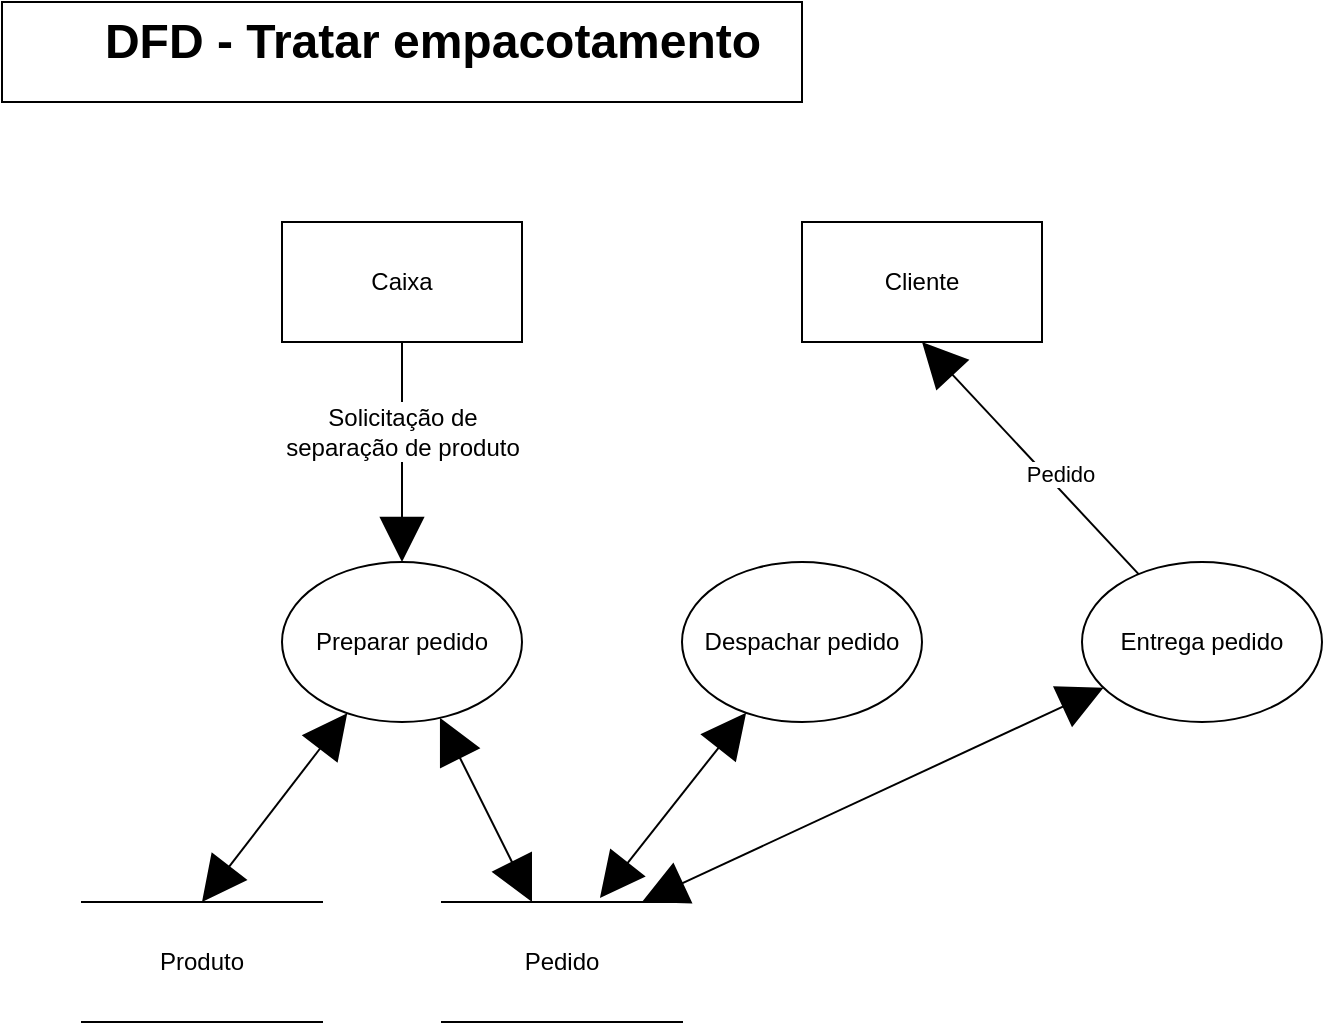 <mxfile version="14.5.1" type="device"><diagram id="2jk5yhZgjb6nYe8sX_c9" name="Página-1"><mxGraphModel dx="2678" dy="592" grid="1" gridSize="10" guides="1" tooltips="1" connect="1" arrows="1" fold="1" page="1" pageScale="1" pageWidth="827" pageHeight="1169" math="0" shadow="0"><root><mxCell id="0"/><mxCell id="1" parent="0"/><mxCell id="sKABrgpHvgdP2y5VP3gJ-10" value="Produto" style="shape=partialRectangle;whiteSpace=wrap;html=1;left=0;right=0;fillColor=none;" parent="1" vertex="1"><mxGeometry x="-1580" y="470" width="120" height="60" as="geometry"/></mxCell><mxCell id="sKABrgpHvgdP2y5VP3gJ-11" style="edgeStyle=none;rounded=0;orthogonalLoop=1;jettySize=auto;html=1;entryX=0.5;entryY=0;entryDx=0;entryDy=0;startArrow=block;startFill=1;startSize=20;endArrow=block;endFill=1;endSize=20;" parent="1" source="sKABrgpHvgdP2y5VP3gJ-12" target="sKABrgpHvgdP2y5VP3gJ-10" edge="1"><mxGeometry relative="1" as="geometry"/></mxCell><mxCell id="sKABrgpHvgdP2y5VP3gJ-12" value="Preparar pedido" style="ellipse;whiteSpace=wrap;html=1;" parent="1" vertex="1"><mxGeometry x="-1480" y="300" width="120" height="80" as="geometry"/></mxCell><mxCell id="sKABrgpHvgdP2y5VP3gJ-13" style="edgeStyle=none;rounded=0;orthogonalLoop=1;jettySize=auto;html=1;startArrow=block;startFill=1;startSize=20;endArrow=block;endFill=1;endSize=20;" parent="1" source="sKABrgpHvgdP2y5VP3gJ-14" target="sKABrgpHvgdP2y5VP3gJ-12" edge="1"><mxGeometry relative="1" as="geometry"/></mxCell><mxCell id="sKABrgpHvgdP2y5VP3gJ-14" value="Pedido" style="shape=partialRectangle;whiteSpace=wrap;html=1;left=0;right=0;fillColor=none;" parent="1" vertex="1"><mxGeometry x="-1400" y="470" width="120" height="60" as="geometry"/></mxCell><mxCell id="sKABrgpHvgdP2y5VP3gJ-17" style="rounded=0;orthogonalLoop=1;jettySize=auto;html=1;entryX=0.658;entryY=-0.033;entryDx=0;entryDy=0;entryPerimeter=0;startArrow=block;startFill=1;startSize=20;endArrow=block;endFill=1;endSize=20;strokeColor=#000000;" parent="1" source="sKABrgpHvgdP2y5VP3gJ-18" target="sKABrgpHvgdP2y5VP3gJ-14" edge="1"><mxGeometry relative="1" as="geometry"/></mxCell><mxCell id="sKABrgpHvgdP2y5VP3gJ-18" value="Despachar pedido" style="ellipse;whiteSpace=wrap;html=1;" parent="1" vertex="1"><mxGeometry x="-1280" y="300" width="120" height="80" as="geometry"/></mxCell><mxCell id="sKABrgpHvgdP2y5VP3gJ-19" style="edgeStyle=none;rounded=0;orthogonalLoop=1;jettySize=auto;html=1;entryX=0.5;entryY=1;entryDx=0;entryDy=0;startArrow=none;startFill=0;startSize=20;endArrow=block;endFill=1;endSize=20;strokeColor=#000000;" parent="1" source="sKABrgpHvgdP2y5VP3gJ-22" target="sKABrgpHvgdP2y5VP3gJ-23" edge="1"><mxGeometry relative="1" as="geometry"/></mxCell><mxCell id="sKABrgpHvgdP2y5VP3gJ-20" value="Pedido" style="edgeLabel;html=1;align=center;verticalAlign=middle;resizable=0;points=[];" parent="sKABrgpHvgdP2y5VP3gJ-19" vertex="1" connectable="0"><mxGeometry x="-0.2" y="-5" relative="1" as="geometry"><mxPoint as="offset"/></mxGeometry></mxCell><mxCell id="sKABrgpHvgdP2y5VP3gJ-21" style="edgeStyle=none;rounded=0;orthogonalLoop=1;jettySize=auto;html=1;entryX=0.833;entryY=0;entryDx=0;entryDy=0;entryPerimeter=0;startArrow=block;startFill=1;startSize=20;endArrow=block;endFill=1;endSize=20;strokeColor=#000000;" parent="1" source="sKABrgpHvgdP2y5VP3gJ-22" target="sKABrgpHvgdP2y5VP3gJ-14" edge="1"><mxGeometry relative="1" as="geometry"/></mxCell><mxCell id="sKABrgpHvgdP2y5VP3gJ-22" value="Entrega pedido" style="ellipse;whiteSpace=wrap;html=1;" parent="1" vertex="1"><mxGeometry x="-1080" y="300" width="120" height="80" as="geometry"/></mxCell><mxCell id="sKABrgpHvgdP2y5VP3gJ-23" value="Cliente" style="rounded=0;whiteSpace=wrap;html=1;" parent="1" vertex="1"><mxGeometry x="-1220" y="130" width="120" height="60" as="geometry"/></mxCell><mxCell id="t5KYOMv35RJSLInLnVql-5" style="edgeStyle=orthogonalEdgeStyle;rounded=0;orthogonalLoop=1;jettySize=auto;html=1;entryX=0.5;entryY=0;entryDx=0;entryDy=0;startArrow=none;startFill=0;strokeWidth=1;endArrow=block;endFill=1;endSize=20;" parent="1" source="t5KYOMv35RJSLInLnVql-6" target="sKABrgpHvgdP2y5VP3gJ-12" edge="1"><mxGeometry relative="1" as="geometry"><Array as="points"><mxPoint x="-1420" y="250"/><mxPoint x="-1420" y="250"/></Array></mxGeometry></mxCell><mxCell id="t5KYOMv35RJSLInLnVql-4" value="Caixa" style="rounded=0;whiteSpace=wrap;html=1;" parent="1" vertex="1"><mxGeometry x="-1480" y="130" width="120" height="60" as="geometry"/></mxCell><mxCell id="t5KYOMv35RJSLInLnVql-6" value="Solicitação de &lt;br&gt;separação de produto" style="text;html=1;align=center;verticalAlign=middle;resizable=0;points=[];autosize=1;" parent="1" vertex="1"><mxGeometry x="-1485" y="220" width="130" height="30" as="geometry"/></mxCell><mxCell id="t5KYOMv35RJSLInLnVql-7" style="edgeStyle=orthogonalEdgeStyle;rounded=0;orthogonalLoop=1;jettySize=auto;html=1;entryX=0.5;entryY=0;entryDx=0;entryDy=0;startArrow=none;startFill=0;endArrow=none;endFill=0;endSize=20;startSize=20;" parent="1" source="t5KYOMv35RJSLInLnVql-4" target="t5KYOMv35RJSLInLnVql-6" edge="1"><mxGeometry relative="1" as="geometry"><mxPoint x="-1420" y="210" as="sourcePoint"/><mxPoint x="-1420" y="300" as="targetPoint"/><Array as="points"/></mxGeometry></mxCell><mxCell id="t5KYOMv35RJSLInLnVql-9" value="" style="rounded=0;whiteSpace=wrap;html=1;" parent="1" vertex="1"><mxGeometry x="-1620" y="20" width="400" height="50" as="geometry"/></mxCell><mxCell id="t5KYOMv35RJSLInLnVql-10" value="DFD - Tratar empacotamento" style="text;strokeColor=none;fillColor=none;html=1;fontSize=24;fontStyle=1;verticalAlign=middle;align=center;" parent="1" vertex="1"><mxGeometry x="-1620" y="20" width="430" height="40" as="geometry"/></mxCell></root></mxGraphModel></diagram></mxfile>